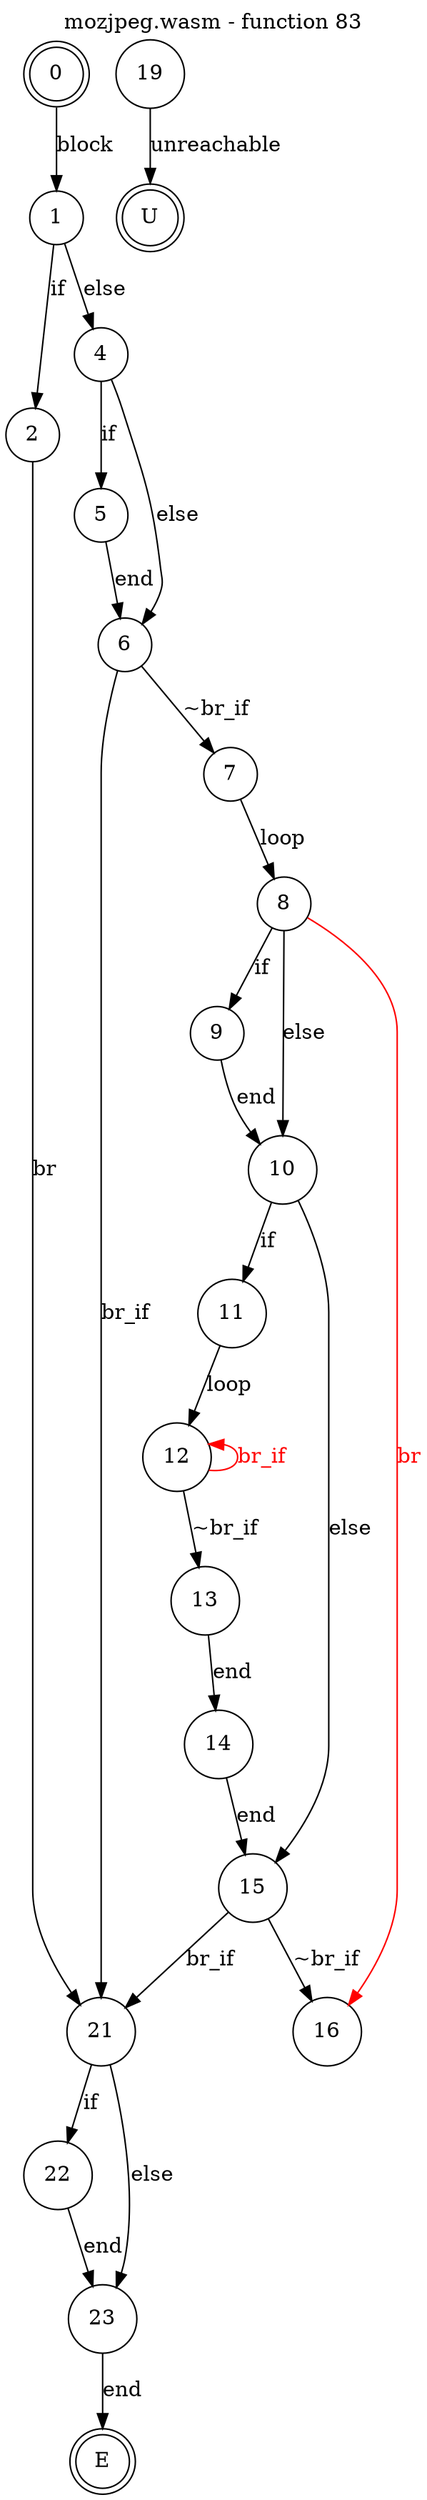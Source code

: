digraph finite_state_machine {
    label = "mozjpeg.wasm - function 83"
    labelloc =  t
    labelfontsize = 16
    labelfontcolor = black
    labelfontname = "Helvetica"
    node [shape = doublecircle]; 0 E U ;
    node [shape = circle];
    0 -> 1[label="block"];
    1 -> 2[label="if"];
    1 -> 4[label="else"];
    2 -> 21[label="br"];
    4 -> 5[label="if"];
    4 -> 6[label="else"];
    5 -> 6[label="end"];
    6 -> 7[label="~br_if"];
    6 -> 21[label="br_if"];
    7 -> 8[label="loop"];
    8 -> 9[label="if"];
    8 -> 10[label="else"];
    9 -> 10[label="end"];
    10 -> 11[label="if"];
    10 -> 15[label="else"];
    11 -> 12[label="loop"];
    12 -> 13[label="~br_if"];
    12 -> 12[color="red" dir=back fontcolor="red" label="br_if"];
    13 -> 14[label="end"];
    14 -> 15[label="end"];
    15 -> 16[label="~br_if"];
    15 -> 21[label="br_if"];
    16 -> 8[color="red" dir=back fontcolor="red" label="br"];
    19 -> U[label="unreachable"];
    21 -> 22[label="if"];
    21 -> 23[label="else"];
    22 -> 23[label="end"];
    23 -> E[label="end"];
}
